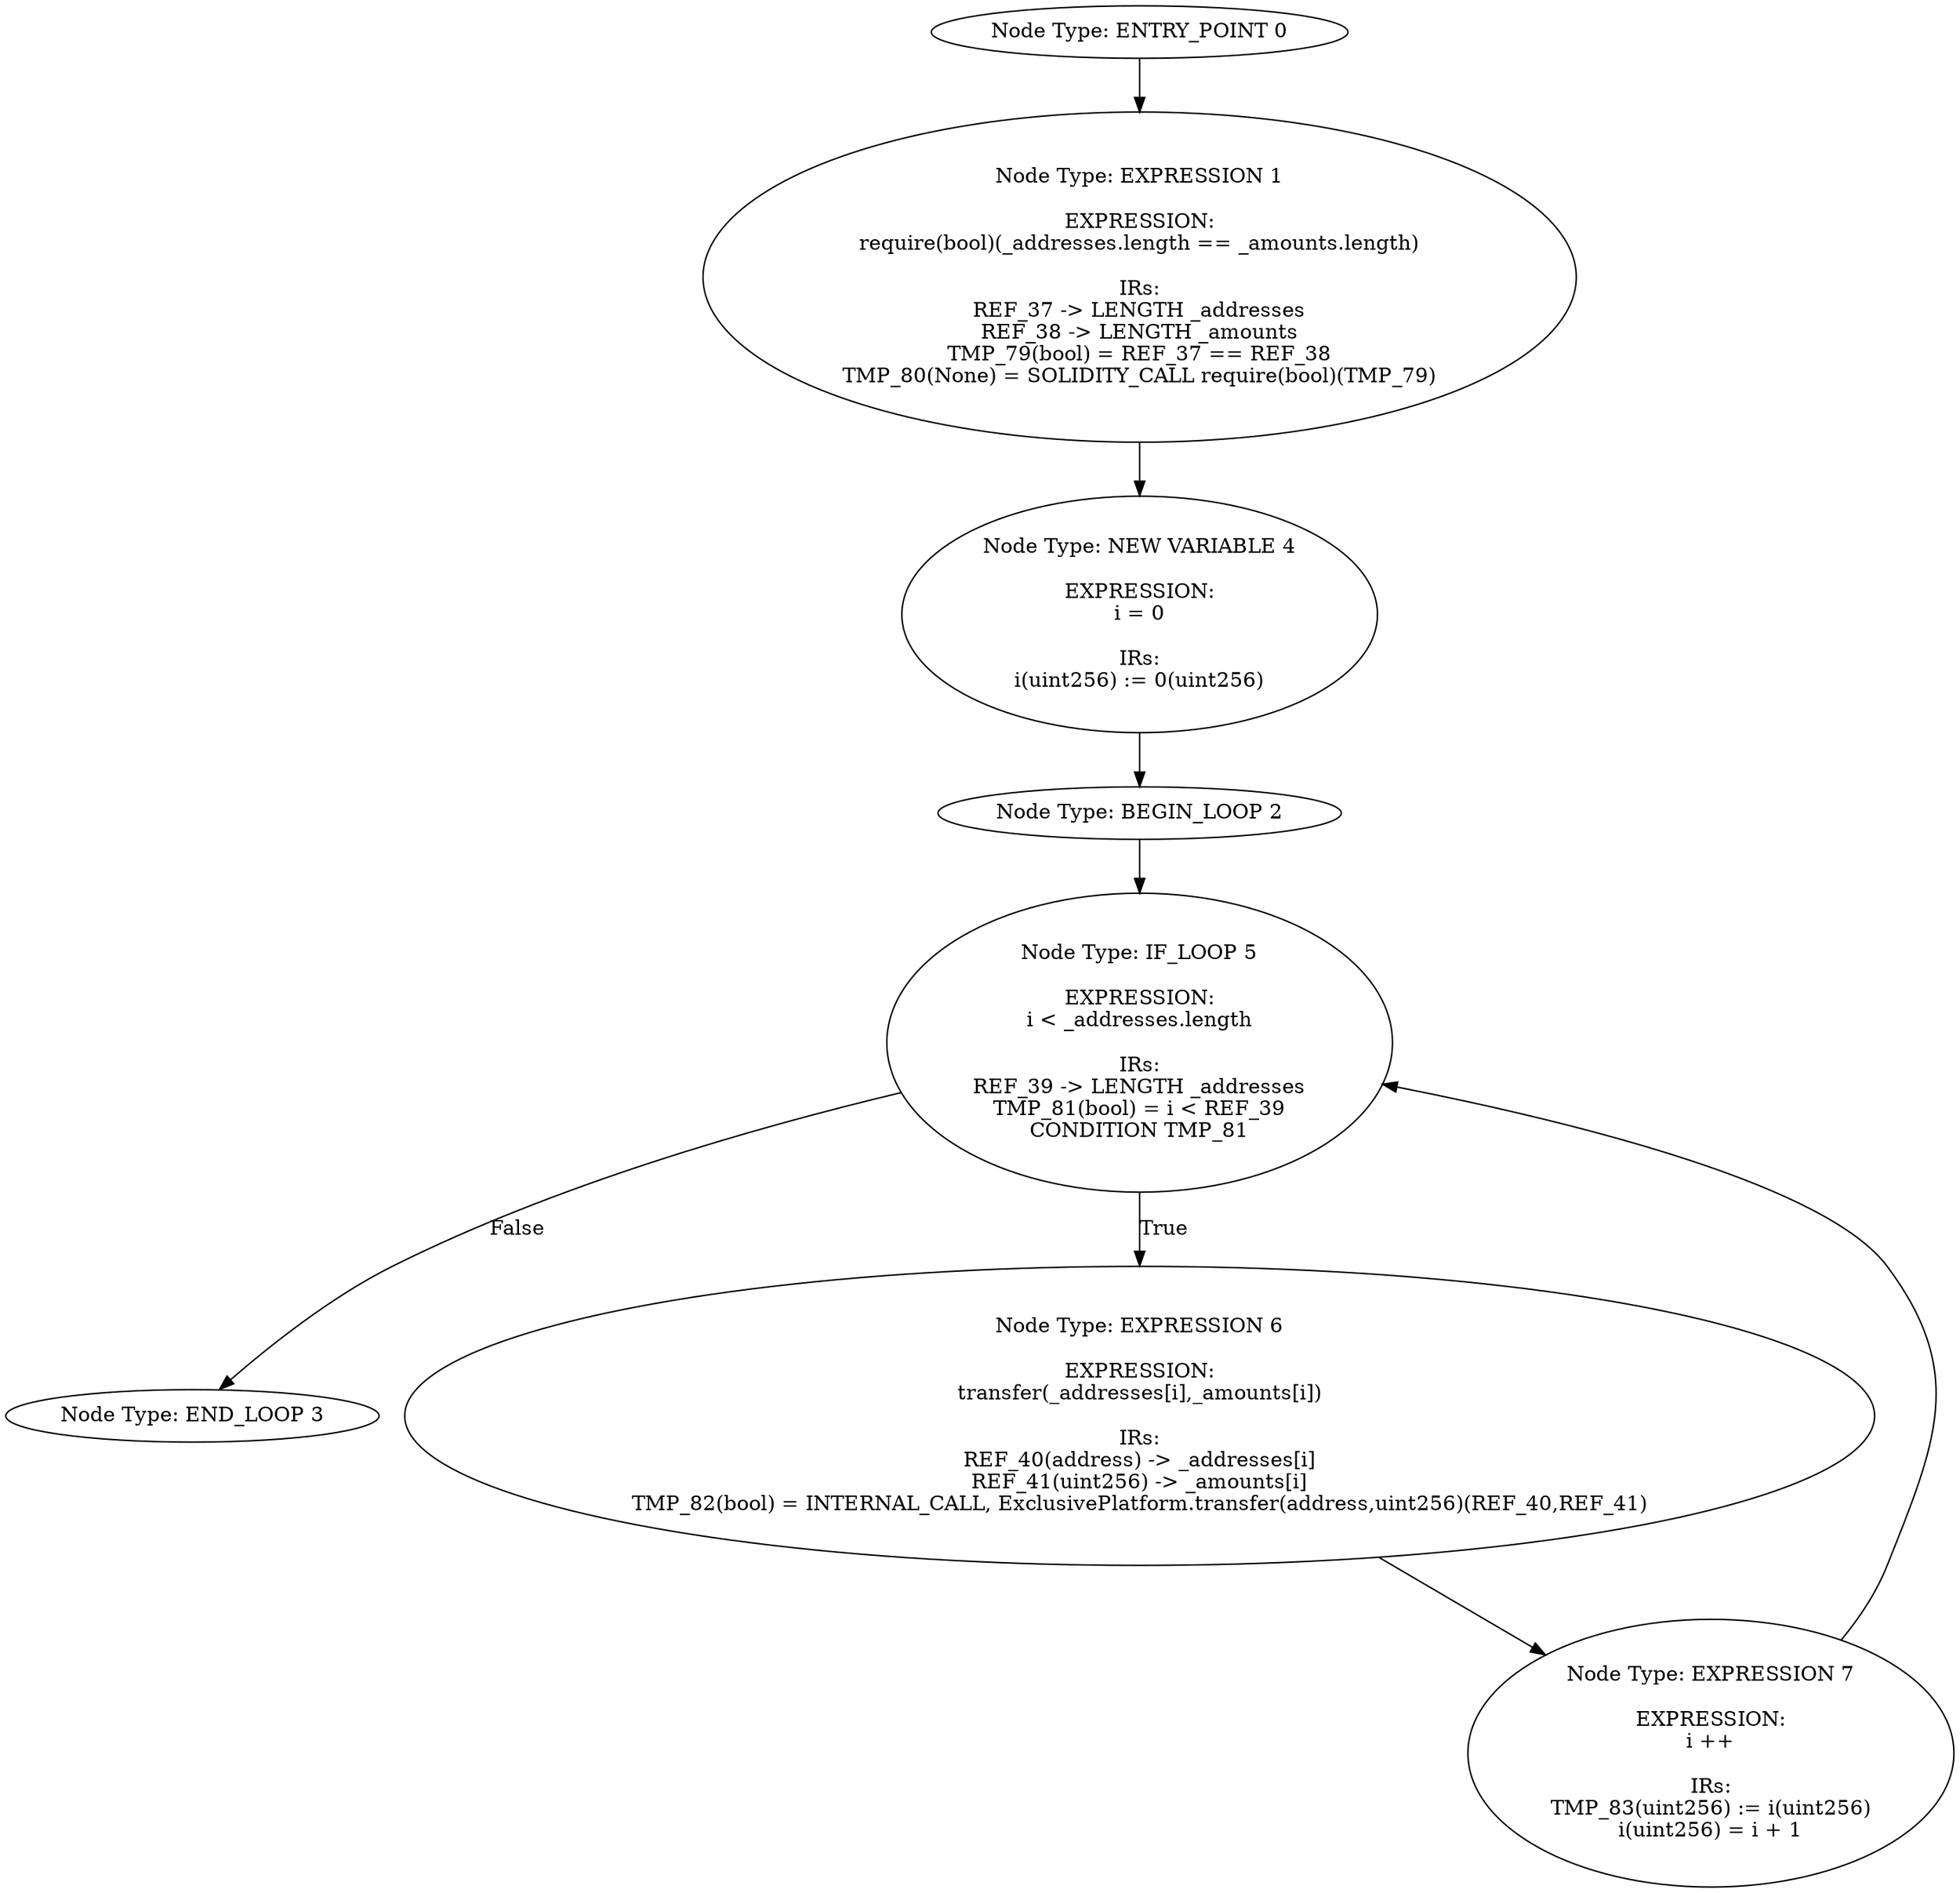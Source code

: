 digraph{
0[label="Node Type: ENTRY_POINT 0
"];
0->1;
1[label="Node Type: EXPRESSION 1

EXPRESSION:
require(bool)(_addresses.length == _amounts.length)

IRs:
REF_37 -> LENGTH _addresses
REF_38 -> LENGTH _amounts
TMP_79(bool) = REF_37 == REF_38
TMP_80(None) = SOLIDITY_CALL require(bool)(TMP_79)"];
1->4;
2[label="Node Type: BEGIN_LOOP 2
"];
2->5;
3[label="Node Type: END_LOOP 3
"];
4[label="Node Type: NEW VARIABLE 4

EXPRESSION:
i = 0

IRs:
i(uint256) := 0(uint256)"];
4->2;
5[label="Node Type: IF_LOOP 5

EXPRESSION:
i < _addresses.length

IRs:
REF_39 -> LENGTH _addresses
TMP_81(bool) = i < REF_39
CONDITION TMP_81"];
5->6[label="True"];
5->3[label="False"];
6[label="Node Type: EXPRESSION 6

EXPRESSION:
transfer(_addresses[i],_amounts[i])

IRs:
REF_40(address) -> _addresses[i]
REF_41(uint256) -> _amounts[i]
TMP_82(bool) = INTERNAL_CALL, ExclusivePlatform.transfer(address,uint256)(REF_40,REF_41)"];
6->7;
7[label="Node Type: EXPRESSION 7

EXPRESSION:
i ++

IRs:
TMP_83(uint256) := i(uint256)
i(uint256) = i + 1"];
7->5;
}
